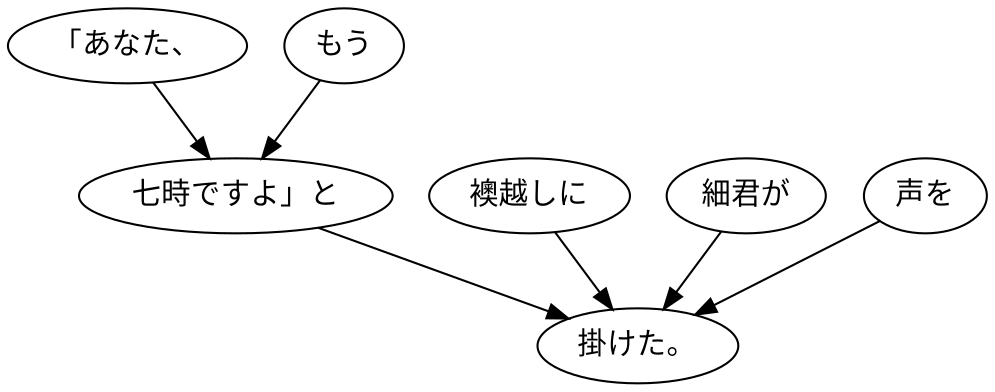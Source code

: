 digraph graph6394 {
	node0 [label="「あなた、"];
	node1 [label="もう"];
	node2 [label="七時ですよ」と"];
	node3 [label="襖越しに"];
	node4 [label="細君が"];
	node5 [label="声を"];
	node6 [label="掛けた。"];
	node0 -> node2;
	node1 -> node2;
	node2 -> node6;
	node3 -> node6;
	node4 -> node6;
	node5 -> node6;
}
